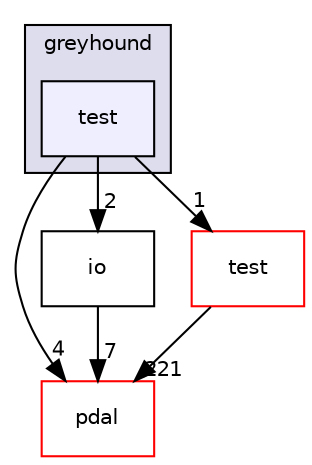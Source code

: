 digraph "pdal/plugins/greyhound/test" {
  compound=true
  node [ fontsize="10", fontname="Helvetica"];
  edge [ labelfontsize="10", labelfontname="Helvetica"];
  subgraph clusterdir_2d6feb5f2214f8738b4013e67350f6db {
    graph [ bgcolor="#ddddee", pencolor="black", label="greyhound" fontname="Helvetica", fontsize="10", URL="dir_2d6feb5f2214f8738b4013e67350f6db.html"]
  dir_38838a980678f6a5e2a930086ed2b63d [shape=box, label="test", style="filled", fillcolor="#eeeeff", pencolor="black", URL="dir_38838a980678f6a5e2a930086ed2b63d.html"];
  }
  dir_37e2adedb6e706efcbfadb5213756005 [shape=box label="pdal" fillcolor="white" style="filled" color="red" URL="dir_37e2adedb6e706efcbfadb5213756005.html"];
  dir_ade1fa6a9ef18f8286b200c98500ae9c [shape=box label="io" URL="dir_ade1fa6a9ef18f8286b200c98500ae9c.html"];
  dir_88aa5027650279860e272a4a9998da6e [shape=box label="test" fillcolor="white" style="filled" color="red" URL="dir_88aa5027650279860e272a4a9998da6e.html"];
  dir_ade1fa6a9ef18f8286b200c98500ae9c->dir_37e2adedb6e706efcbfadb5213756005 [headlabel="7", labeldistance=1.5 headhref="dir_000061_000050.html"];
  dir_88aa5027650279860e272a4a9998da6e->dir_37e2adedb6e706efcbfadb5213756005 [headlabel="221", labeldistance=1.5 headhref="dir_000012_000050.html"];
  dir_38838a980678f6a5e2a930086ed2b63d->dir_37e2adedb6e706efcbfadb5213756005 [headlabel="4", labeldistance=1.5 headhref="dir_000062_000050.html"];
  dir_38838a980678f6a5e2a930086ed2b63d->dir_ade1fa6a9ef18f8286b200c98500ae9c [headlabel="2", labeldistance=1.5 headhref="dir_000062_000061.html"];
  dir_38838a980678f6a5e2a930086ed2b63d->dir_88aa5027650279860e272a4a9998da6e [headlabel="1", labeldistance=1.5 headhref="dir_000062_000012.html"];
}
